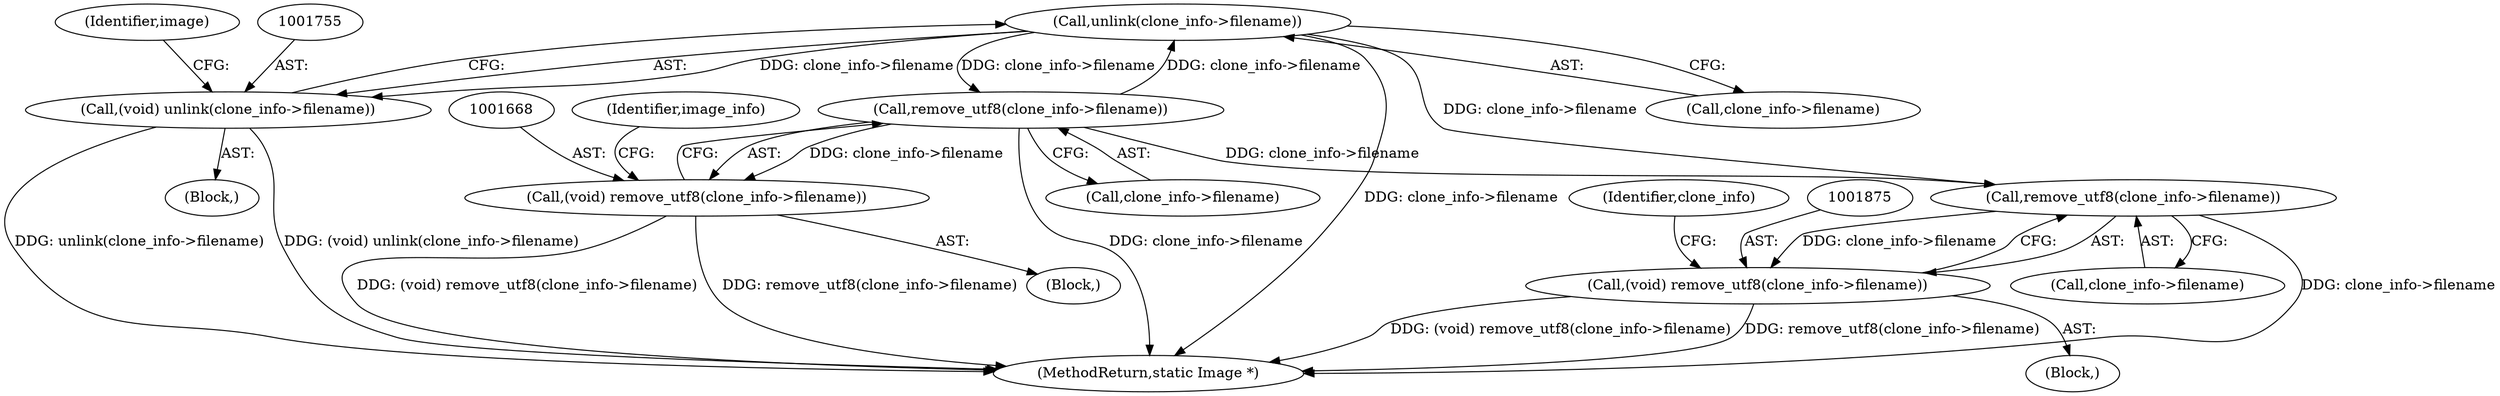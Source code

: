 digraph "0_ImageMagick_e5c063a1007506ba69e97a35effcdef944421c89@API" {
"1001756" [label="(Call,unlink(clone_info->filename))"];
"1001669" [label="(Call,remove_utf8(clone_info->filename))"];
"1001756" [label="(Call,unlink(clone_info->filename))"];
"1001667" [label="(Call,(void) remove_utf8(clone_info->filename))"];
"1001754" [label="(Call,(void) unlink(clone_info->filename))"];
"1001876" [label="(Call,remove_utf8(clone_info->filename))"];
"1001874" [label="(Call,(void) remove_utf8(clone_info->filename))"];
"1001757" [label="(Call,clone_info->filename)"];
"1001744" [label="(Block,)"];
"1001874" [label="(Call,(void) remove_utf8(clone_info->filename))"];
"1001754" [label="(Call,(void) unlink(clone_info->filename))"];
"1001864" [label="(Block,)"];
"1001657" [label="(Block,)"];
"1001674" [label="(Identifier,image_info)"];
"1001877" [label="(Call,clone_info->filename)"];
"1001670" [label="(Call,clone_info->filename)"];
"1001669" [label="(Call,remove_utf8(clone_info->filename))"];
"1001667" [label="(Call,(void) remove_utf8(clone_info->filename))"];
"1001756" [label="(Call,unlink(clone_info->filename))"];
"1001916" [label="(MethodReturn,static Image *)"];
"1000423" [label="(Identifier,image)"];
"1001881" [label="(Identifier,clone_info)"];
"1001876" [label="(Call,remove_utf8(clone_info->filename))"];
"1001756" -> "1001754"  [label="AST: "];
"1001756" -> "1001757"  [label="CFG: "];
"1001757" -> "1001756"  [label="AST: "];
"1001754" -> "1001756"  [label="CFG: "];
"1001756" -> "1001916"  [label="DDG: clone_info->filename"];
"1001756" -> "1001669"  [label="DDG: clone_info->filename"];
"1001756" -> "1001754"  [label="DDG: clone_info->filename"];
"1001669" -> "1001756"  [label="DDG: clone_info->filename"];
"1001756" -> "1001876"  [label="DDG: clone_info->filename"];
"1001669" -> "1001667"  [label="AST: "];
"1001669" -> "1001670"  [label="CFG: "];
"1001670" -> "1001669"  [label="AST: "];
"1001667" -> "1001669"  [label="CFG: "];
"1001669" -> "1001916"  [label="DDG: clone_info->filename"];
"1001669" -> "1001667"  [label="DDG: clone_info->filename"];
"1001669" -> "1001876"  [label="DDG: clone_info->filename"];
"1001667" -> "1001657"  [label="AST: "];
"1001668" -> "1001667"  [label="AST: "];
"1001674" -> "1001667"  [label="CFG: "];
"1001667" -> "1001916"  [label="DDG: remove_utf8(clone_info->filename)"];
"1001667" -> "1001916"  [label="DDG: (void) remove_utf8(clone_info->filename)"];
"1001754" -> "1001744"  [label="AST: "];
"1001755" -> "1001754"  [label="AST: "];
"1000423" -> "1001754"  [label="CFG: "];
"1001754" -> "1001916"  [label="DDG: unlink(clone_info->filename)"];
"1001754" -> "1001916"  [label="DDG: (void) unlink(clone_info->filename)"];
"1001876" -> "1001874"  [label="AST: "];
"1001876" -> "1001877"  [label="CFG: "];
"1001877" -> "1001876"  [label="AST: "];
"1001874" -> "1001876"  [label="CFG: "];
"1001876" -> "1001916"  [label="DDG: clone_info->filename"];
"1001876" -> "1001874"  [label="DDG: clone_info->filename"];
"1001874" -> "1001864"  [label="AST: "];
"1001875" -> "1001874"  [label="AST: "];
"1001881" -> "1001874"  [label="CFG: "];
"1001874" -> "1001916"  [label="DDG: (void) remove_utf8(clone_info->filename)"];
"1001874" -> "1001916"  [label="DDG: remove_utf8(clone_info->filename)"];
}
